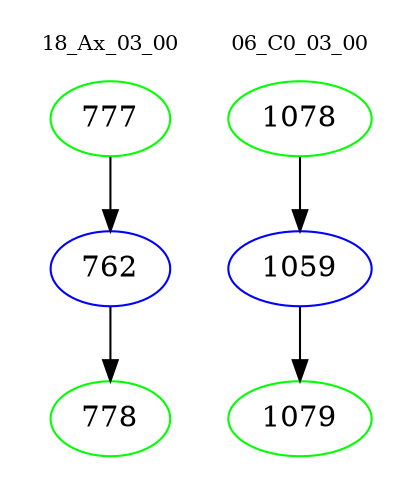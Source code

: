 digraph{
subgraph cluster_0 {
color = white
label = "18_Ax_03_00";
fontsize=10;
T0_777 [label="777", color="green"]
T0_777 -> T0_762 [color="black"]
T0_762 [label="762", color="blue"]
T0_762 -> T0_778 [color="black"]
T0_778 [label="778", color="green"]
}
subgraph cluster_1 {
color = white
label = "06_C0_03_00";
fontsize=10;
T1_1078 [label="1078", color="green"]
T1_1078 -> T1_1059 [color="black"]
T1_1059 [label="1059", color="blue"]
T1_1059 -> T1_1079 [color="black"]
T1_1079 [label="1079", color="green"]
}
}
